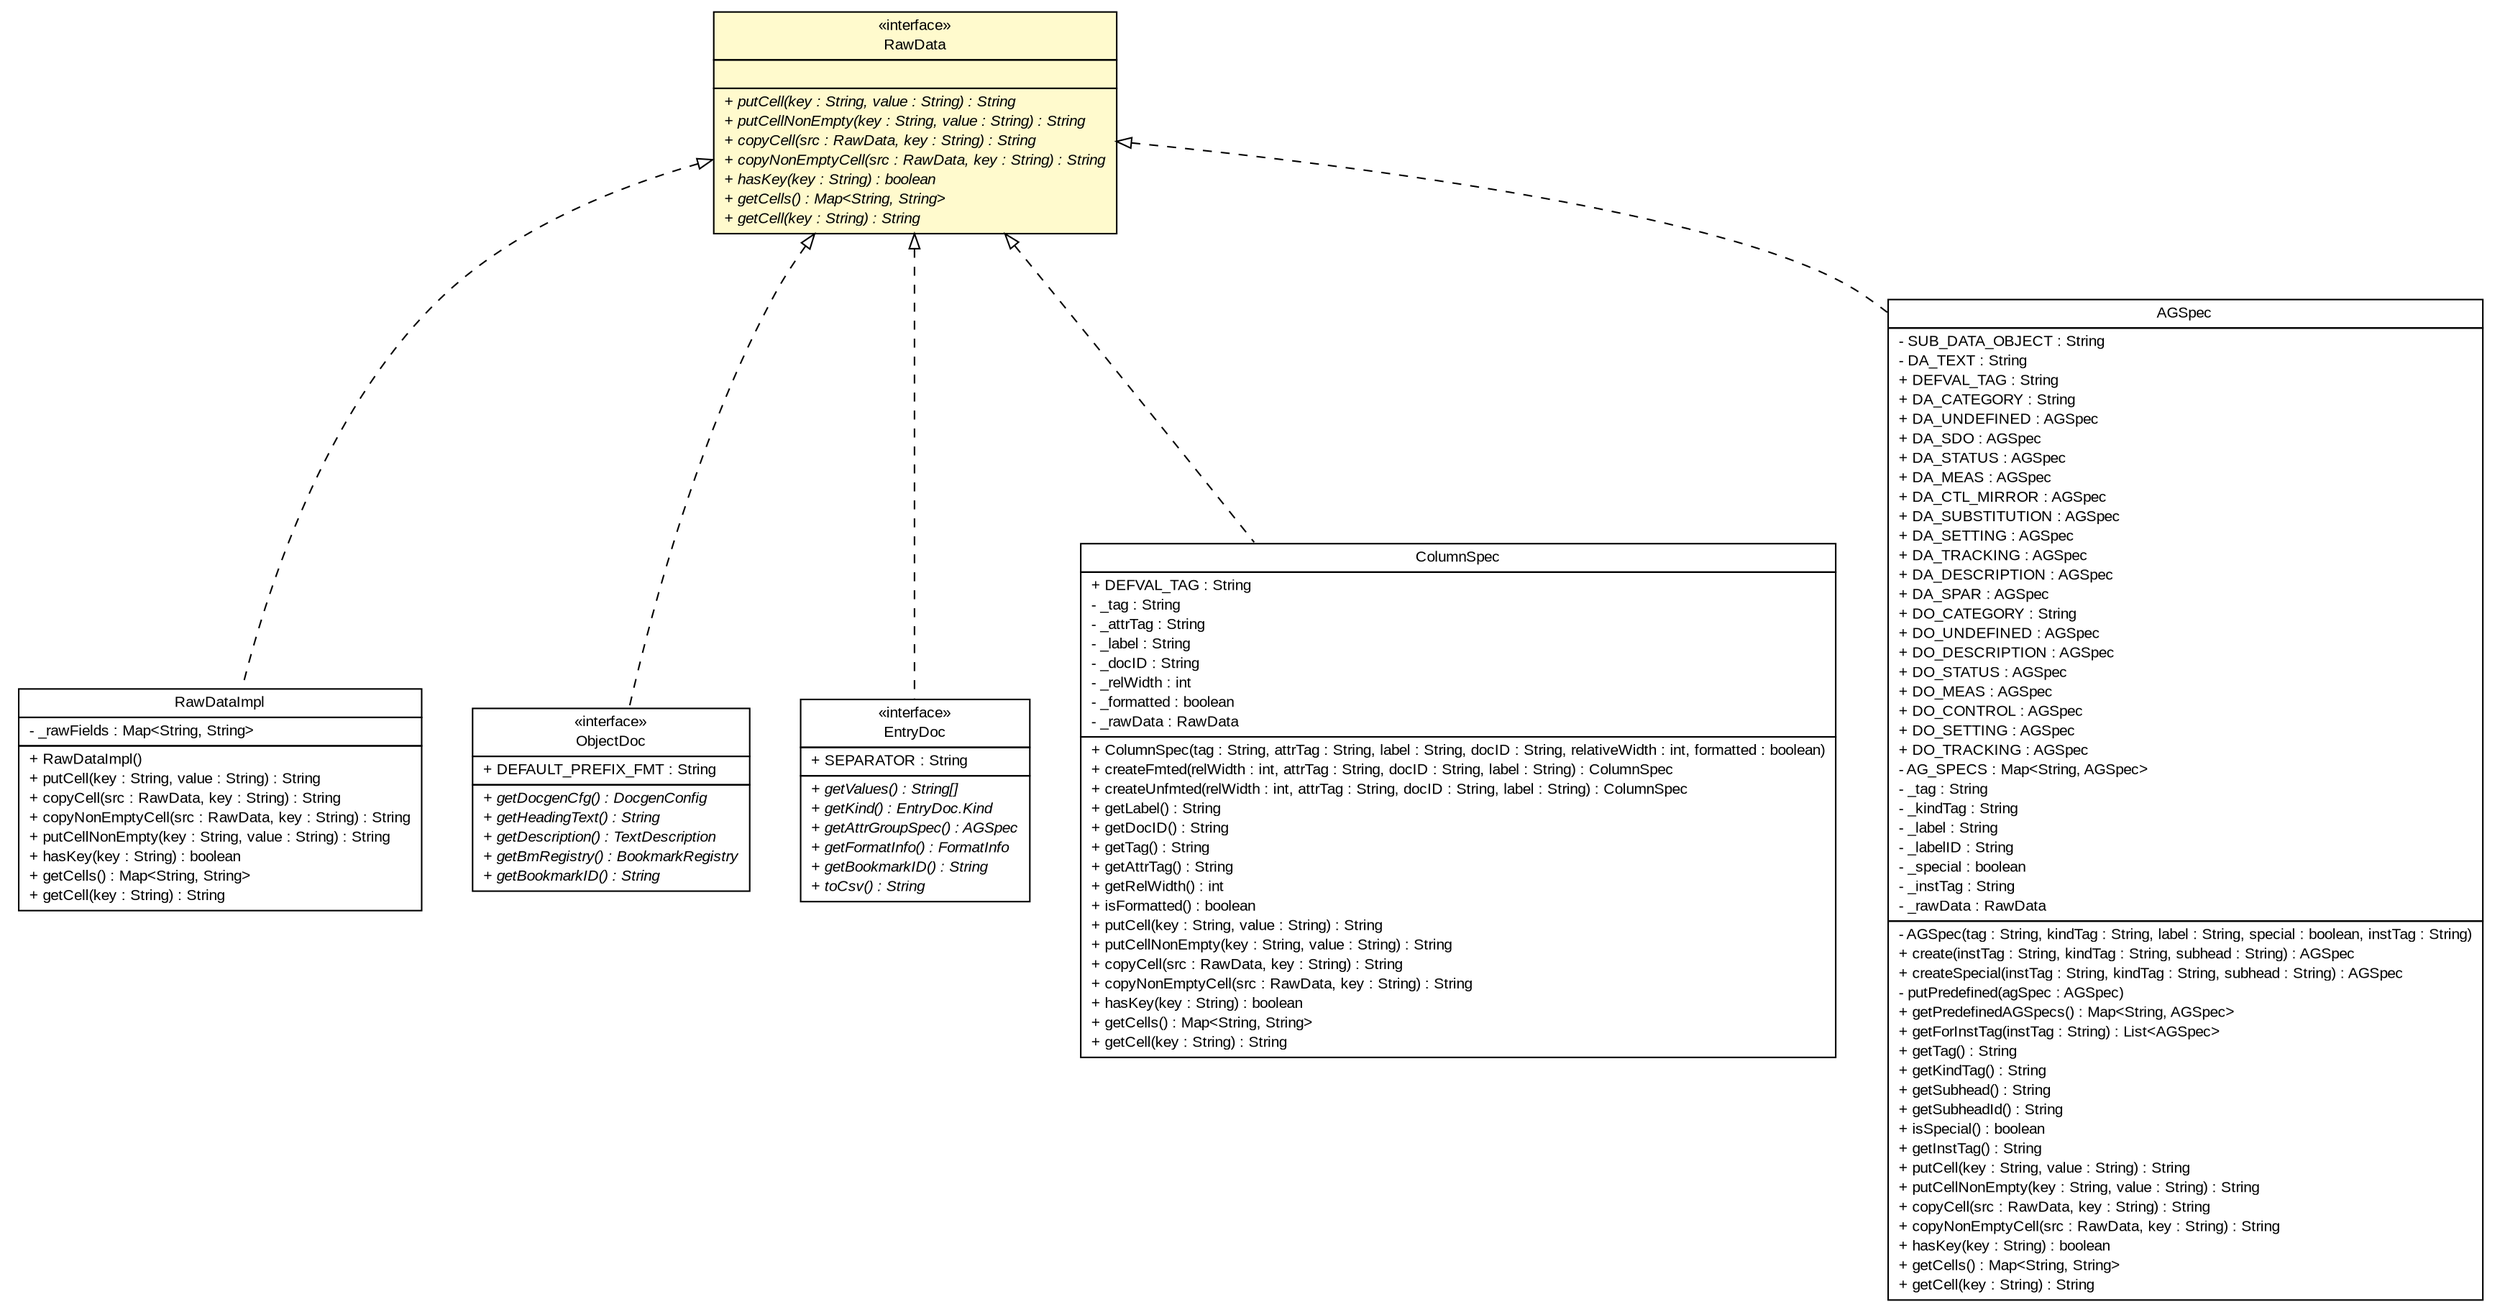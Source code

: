 #!/usr/local/bin/dot
#
# Class diagram 
# Generated by UMLGraph version R5_6_6-6-g3bdff0 (http://www.umlgraph.org/)
#

digraph G {
	edge [fontname="arial",fontsize=10,labelfontname="arial",labelfontsize=10];
	node [fontname="arial",fontsize=10,shape=plaintext];
	nodesep=0.25;
	ranksep=0.5;
	// org.tanjakostic.jcleancim.docgen.collector.RawDataImpl
	c166080 [label=<<table title="org.tanjakostic.jcleancim.docgen.collector.RawDataImpl" border="0" cellborder="1" cellspacing="0" cellpadding="2" port="p" href="./RawDataImpl.html">
		<tr><td><table border="0" cellspacing="0" cellpadding="1">
<tr><td align="center" balign="center"> RawDataImpl </td></tr>
		</table></td></tr>
		<tr><td><table border="0" cellspacing="0" cellpadding="1">
<tr><td align="left" balign="left"> - _rawFields : Map&lt;String, String&gt; </td></tr>
		</table></td></tr>
		<tr><td><table border="0" cellspacing="0" cellpadding="1">
<tr><td align="left" balign="left"> + RawDataImpl() </td></tr>
<tr><td align="left" balign="left"> + putCell(key : String, value : String) : String </td></tr>
<tr><td align="left" balign="left"> + copyCell(src : RawData, key : String) : String </td></tr>
<tr><td align="left" balign="left"> + copyNonEmptyCell(src : RawData, key : String) : String </td></tr>
<tr><td align="left" balign="left"> + putCellNonEmpty(key : String, value : String) : String </td></tr>
<tr><td align="left" balign="left"> + hasKey(key : String) : boolean </td></tr>
<tr><td align="left" balign="left"> + getCells() : Map&lt;String, String&gt; </td></tr>
<tr><td align="left" balign="left"> + getCell(key : String) : String </td></tr>
		</table></td></tr>
		</table>>, URL="./RawDataImpl.html", fontname="arial", fontcolor="black", fontsize=10.0];
	// org.tanjakostic.jcleancim.docgen.collector.RawData
	c166081 [label=<<table title="org.tanjakostic.jcleancim.docgen.collector.RawData" border="0" cellborder="1" cellspacing="0" cellpadding="2" port="p" bgcolor="lemonChiffon" href="./RawData.html">
		<tr><td><table border="0" cellspacing="0" cellpadding="1">
<tr><td align="center" balign="center"> &#171;interface&#187; </td></tr>
<tr><td align="center" balign="center"> RawData </td></tr>
		</table></td></tr>
		<tr><td><table border="0" cellspacing="0" cellpadding="1">
<tr><td align="left" balign="left">  </td></tr>
		</table></td></tr>
		<tr><td><table border="0" cellspacing="0" cellpadding="1">
<tr><td align="left" balign="left"><font face="Arial Italic" point-size="10.0"> + putCell(key : String, value : String) : String </font></td></tr>
<tr><td align="left" balign="left"><font face="Arial Italic" point-size="10.0"> + putCellNonEmpty(key : String, value : String) : String </font></td></tr>
<tr><td align="left" balign="left"><font face="Arial Italic" point-size="10.0"> + copyCell(src : RawData, key : String) : String </font></td></tr>
<tr><td align="left" balign="left"><font face="Arial Italic" point-size="10.0"> + copyNonEmptyCell(src : RawData, key : String) : String </font></td></tr>
<tr><td align="left" balign="left"><font face="Arial Italic" point-size="10.0"> + hasKey(key : String) : boolean </font></td></tr>
<tr><td align="left" balign="left"><font face="Arial Italic" point-size="10.0"> + getCells() : Map&lt;String, String&gt; </font></td></tr>
<tr><td align="left" balign="left"><font face="Arial Italic" point-size="10.0"> + getCell(key : String) : String </font></td></tr>
		</table></td></tr>
		</table>>, URL="./RawData.html", fontname="arial", fontcolor="black", fontsize=10.0];
	// org.tanjakostic.jcleancim.docgen.collector.ObjectDoc
	c166087 [label=<<table title="org.tanjakostic.jcleancim.docgen.collector.ObjectDoc" border="0" cellborder="1" cellspacing="0" cellpadding="2" port="p" href="./ObjectDoc.html">
		<tr><td><table border="0" cellspacing="0" cellpadding="1">
<tr><td align="center" balign="center"> &#171;interface&#187; </td></tr>
<tr><td align="center" balign="center"> ObjectDoc </td></tr>
		</table></td></tr>
		<tr><td><table border="0" cellspacing="0" cellpadding="1">
<tr><td align="left" balign="left"> + DEFAULT_PREFIX_FMT : String </td></tr>
		</table></td></tr>
		<tr><td><table border="0" cellspacing="0" cellpadding="1">
<tr><td align="left" balign="left"><font face="Arial Italic" point-size="10.0"> + getDocgenCfg() : DocgenConfig </font></td></tr>
<tr><td align="left" balign="left"><font face="Arial Italic" point-size="10.0"> + getHeadingText() : String </font></td></tr>
<tr><td align="left" balign="left"><font face="Arial Italic" point-size="10.0"> + getDescription() : TextDescription </font></td></tr>
<tr><td align="left" balign="left"><font face="Arial Italic" point-size="10.0"> + getBmRegistry() : BookmarkRegistry </font></td></tr>
<tr><td align="left" balign="left"><font face="Arial Italic" point-size="10.0"> + getBookmarkID() : String </font></td></tr>
		</table></td></tr>
		</table>>, URL="./ObjectDoc.html", fontname="arial", fontcolor="black", fontsize=10.0];
	// org.tanjakostic.jcleancim.docgen.collector.EntryDoc
	c166095 [label=<<table title="org.tanjakostic.jcleancim.docgen.collector.EntryDoc" border="0" cellborder="1" cellspacing="0" cellpadding="2" port="p" href="./EntryDoc.html">
		<tr><td><table border="0" cellspacing="0" cellpadding="1">
<tr><td align="center" balign="center"> &#171;interface&#187; </td></tr>
<tr><td align="center" balign="center"> EntryDoc </td></tr>
		</table></td></tr>
		<tr><td><table border="0" cellspacing="0" cellpadding="1">
<tr><td align="left" balign="left"> + SEPARATOR : String </td></tr>
		</table></td></tr>
		<tr><td><table border="0" cellspacing="0" cellpadding="1">
<tr><td align="left" balign="left"><font face="Arial Italic" point-size="10.0"> + getValues() : String[] </font></td></tr>
<tr><td align="left" balign="left"><font face="Arial Italic" point-size="10.0"> + getKind() : EntryDoc.Kind </font></td></tr>
<tr><td align="left" balign="left"><font face="Arial Italic" point-size="10.0"> + getAttrGroupSpec() : AGSpec </font></td></tr>
<tr><td align="left" balign="left"><font face="Arial Italic" point-size="10.0"> + getFormatInfo() : FormatInfo </font></td></tr>
<tr><td align="left" balign="left"><font face="Arial Italic" point-size="10.0"> + getBookmarkID() : String </font></td></tr>
<tr><td align="left" balign="left"><font face="Arial Italic" point-size="10.0"> + toCsv() : String </font></td></tr>
		</table></td></tr>
		</table>>, URL="./EntryDoc.html", fontname="arial", fontcolor="black", fontsize=10.0];
	// org.tanjakostic.jcleancim.docgen.collector.ColumnSpec
	c166099 [label=<<table title="org.tanjakostic.jcleancim.docgen.collector.ColumnSpec" border="0" cellborder="1" cellspacing="0" cellpadding="2" port="p" href="./ColumnSpec.html">
		<tr><td><table border="0" cellspacing="0" cellpadding="1">
<tr><td align="center" balign="center"> ColumnSpec </td></tr>
		</table></td></tr>
		<tr><td><table border="0" cellspacing="0" cellpadding="1">
<tr><td align="left" balign="left"> + DEFVAL_TAG : String </td></tr>
<tr><td align="left" balign="left"> - _tag : String </td></tr>
<tr><td align="left" balign="left"> - _attrTag : String </td></tr>
<tr><td align="left" balign="left"> - _label : String </td></tr>
<tr><td align="left" balign="left"> - _docID : String </td></tr>
<tr><td align="left" balign="left"> - _relWidth : int </td></tr>
<tr><td align="left" balign="left"> - _formatted : boolean </td></tr>
<tr><td align="left" balign="left"> - _rawData : RawData </td></tr>
		</table></td></tr>
		<tr><td><table border="0" cellspacing="0" cellpadding="1">
<tr><td align="left" balign="left"> + ColumnSpec(tag : String, attrTag : String, label : String, docID : String, relativeWidth : int, formatted : boolean) </td></tr>
<tr><td align="left" balign="left"> + createFmted(relWidth : int, attrTag : String, docID : String, label : String) : ColumnSpec </td></tr>
<tr><td align="left" balign="left"> + createUnfmted(relWidth : int, attrTag : String, docID : String, label : String) : ColumnSpec </td></tr>
<tr><td align="left" balign="left"> + getLabel() : String </td></tr>
<tr><td align="left" balign="left"> + getDocID() : String </td></tr>
<tr><td align="left" balign="left"> + getTag() : String </td></tr>
<tr><td align="left" balign="left"> + getAttrTag() : String </td></tr>
<tr><td align="left" balign="left"> + getRelWidth() : int </td></tr>
<tr><td align="left" balign="left"> + isFormatted() : boolean </td></tr>
<tr><td align="left" balign="left"> + putCell(key : String, value : String) : String </td></tr>
<tr><td align="left" balign="left"> + putCellNonEmpty(key : String, value : String) : String </td></tr>
<tr><td align="left" balign="left"> + copyCell(src : RawData, key : String) : String </td></tr>
<tr><td align="left" balign="left"> + copyNonEmptyCell(src : RawData, key : String) : String </td></tr>
<tr><td align="left" balign="left"> + hasKey(key : String) : boolean </td></tr>
<tr><td align="left" balign="left"> + getCells() : Map&lt;String, String&gt; </td></tr>
<tr><td align="left" balign="left"> + getCell(key : String) : String </td></tr>
		</table></td></tr>
		</table>>, URL="./ColumnSpec.html", fontname="arial", fontcolor="black", fontsize=10.0];
	// org.tanjakostic.jcleancim.docgen.collector.AGSpec
	c166103 [label=<<table title="org.tanjakostic.jcleancim.docgen.collector.AGSpec" border="0" cellborder="1" cellspacing="0" cellpadding="2" port="p" href="./AGSpec.html">
		<tr><td><table border="0" cellspacing="0" cellpadding="1">
<tr><td align="center" balign="center"> AGSpec </td></tr>
		</table></td></tr>
		<tr><td><table border="0" cellspacing="0" cellpadding="1">
<tr><td align="left" balign="left"> - SUB_DATA_OBJECT : String </td></tr>
<tr><td align="left" balign="left"> - DA_TEXT : String </td></tr>
<tr><td align="left" balign="left"> + DEFVAL_TAG : String </td></tr>
<tr><td align="left" balign="left"> + DA_CATEGORY : String </td></tr>
<tr><td align="left" balign="left"> + DA_UNDEFINED : AGSpec </td></tr>
<tr><td align="left" balign="left"> + DA_SDO : AGSpec </td></tr>
<tr><td align="left" balign="left"> + DA_STATUS : AGSpec </td></tr>
<tr><td align="left" balign="left"> + DA_MEAS : AGSpec </td></tr>
<tr><td align="left" balign="left"> + DA_CTL_MIRROR : AGSpec </td></tr>
<tr><td align="left" balign="left"> + DA_SUBSTITUTION : AGSpec </td></tr>
<tr><td align="left" balign="left"> + DA_SETTING : AGSpec </td></tr>
<tr><td align="left" balign="left"> + DA_TRACKING : AGSpec </td></tr>
<tr><td align="left" balign="left"> + DA_DESCRIPTION : AGSpec </td></tr>
<tr><td align="left" balign="left"> + DA_SPAR : AGSpec </td></tr>
<tr><td align="left" balign="left"> + DO_CATEGORY : String </td></tr>
<tr><td align="left" balign="left"> + DO_UNDEFINED : AGSpec </td></tr>
<tr><td align="left" balign="left"> + DO_DESCRIPTION : AGSpec </td></tr>
<tr><td align="left" balign="left"> + DO_STATUS : AGSpec </td></tr>
<tr><td align="left" balign="left"> + DO_MEAS : AGSpec </td></tr>
<tr><td align="left" balign="left"> + DO_CONTROL : AGSpec </td></tr>
<tr><td align="left" balign="left"> + DO_SETTING : AGSpec </td></tr>
<tr><td align="left" balign="left"> + DO_TRACKING : AGSpec </td></tr>
<tr><td align="left" balign="left"> - AG_SPECS : Map&lt;String, AGSpec&gt; </td></tr>
<tr><td align="left" balign="left"> - _tag : String </td></tr>
<tr><td align="left" balign="left"> - _kindTag : String </td></tr>
<tr><td align="left" balign="left"> - _label : String </td></tr>
<tr><td align="left" balign="left"> - _labelID : String </td></tr>
<tr><td align="left" balign="left"> - _special : boolean </td></tr>
<tr><td align="left" balign="left"> - _instTag : String </td></tr>
<tr><td align="left" balign="left"> - _rawData : RawData </td></tr>
		</table></td></tr>
		<tr><td><table border="0" cellspacing="0" cellpadding="1">
<tr><td align="left" balign="left"> - AGSpec(tag : String, kindTag : String, label : String, special : boolean, instTag : String) </td></tr>
<tr><td align="left" balign="left"> + create(instTag : String, kindTag : String, subhead : String) : AGSpec </td></tr>
<tr><td align="left" balign="left"> + createSpecial(instTag : String, kindTag : String, subhead : String) : AGSpec </td></tr>
<tr><td align="left" balign="left"> - putPredefined(agSpec : AGSpec) </td></tr>
<tr><td align="left" balign="left"> + getPredefinedAGSpecs() : Map&lt;String, AGSpec&gt; </td></tr>
<tr><td align="left" balign="left"> + getForInstTag(instTag : String) : List&lt;AGSpec&gt; </td></tr>
<tr><td align="left" balign="left"> + getTag() : String </td></tr>
<tr><td align="left" balign="left"> + getKindTag() : String </td></tr>
<tr><td align="left" balign="left"> + getSubhead() : String </td></tr>
<tr><td align="left" balign="left"> + getSubheadId() : String </td></tr>
<tr><td align="left" balign="left"> + isSpecial() : boolean </td></tr>
<tr><td align="left" balign="left"> + getInstTag() : String </td></tr>
<tr><td align="left" balign="left"> + putCell(key : String, value : String) : String </td></tr>
<tr><td align="left" balign="left"> + putCellNonEmpty(key : String, value : String) : String </td></tr>
<tr><td align="left" balign="left"> + copyCell(src : RawData, key : String) : String </td></tr>
<tr><td align="left" balign="left"> + copyNonEmptyCell(src : RawData, key : String) : String </td></tr>
<tr><td align="left" balign="left"> + hasKey(key : String) : boolean </td></tr>
<tr><td align="left" balign="left"> + getCells() : Map&lt;String, String&gt; </td></tr>
<tr><td align="left" balign="left"> + getCell(key : String) : String </td></tr>
		</table></td></tr>
		</table>>, URL="./AGSpec.html", fontname="arial", fontcolor="black", fontsize=10.0];
	//org.tanjakostic.jcleancim.docgen.collector.RawDataImpl implements org.tanjakostic.jcleancim.docgen.collector.RawData
	c166081:p -> c166080:p [dir=back,arrowtail=empty,style=dashed];
	//org.tanjakostic.jcleancim.docgen.collector.ObjectDoc implements org.tanjakostic.jcleancim.docgen.collector.RawData
	c166081:p -> c166087:p [dir=back,arrowtail=empty,style=dashed];
	//org.tanjakostic.jcleancim.docgen.collector.EntryDoc implements org.tanjakostic.jcleancim.docgen.collector.RawData
	c166081:p -> c166095:p [dir=back,arrowtail=empty,style=dashed];
	//org.tanjakostic.jcleancim.docgen.collector.ColumnSpec implements org.tanjakostic.jcleancim.docgen.collector.RawData
	c166081:p -> c166099:p [dir=back,arrowtail=empty,style=dashed];
	//org.tanjakostic.jcleancim.docgen.collector.AGSpec implements org.tanjakostic.jcleancim.docgen.collector.RawData
	c166081:p -> c166103:p [dir=back,arrowtail=empty,style=dashed];
}

